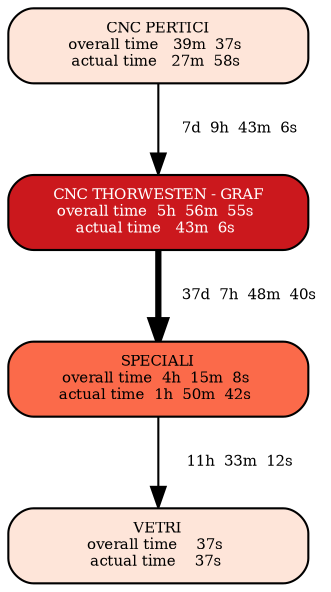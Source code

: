 digraph G {
  size="6"; 
  outputorder=edgesfirst; 
  edge[headclip=true, tailclip=false]; 
E3 [shape=box, style="filled, rounded", width=2, fontsize=7, fillcolor="/reds4/1", label="CNC PERTICI\n overall time   39m  37s  \n actual time   27m  58s  \n"];
E1 [shape=box, style="filled, rounded", width=2, fontsize=7, fillcolor="/reds4/3", label="SPECIALI\n overall time  4h  15m  8s  \n actual time  1h  50m  42s  \n"];
E4 [shape=box, style="filled, rounded", width=2, fontsize=7, fillcolor="/reds4/4" fontcolor=white, label="CNC THORWESTEN - GRAF\n overall time  5h  56m  55s  \n actual time   43m  6s  \n"];
E2 [shape=box, style="filled, rounded", width=2, fontsize=7, fillcolor="/reds4/1", label="VETRI\n overall time    37s  \n actual time    37s  \n"];
E4 -> E1 [fontsize=7, penwidth= 3  , label="     37d  7h  48m  40s "];
E3 -> E4 [fontsize=7, penwidth= 1  , label="     7d  9h  43m  6s "];
E1 -> E2 [fontsize=7, penwidth= 1  , label="      11h  33m  12s "];
}

